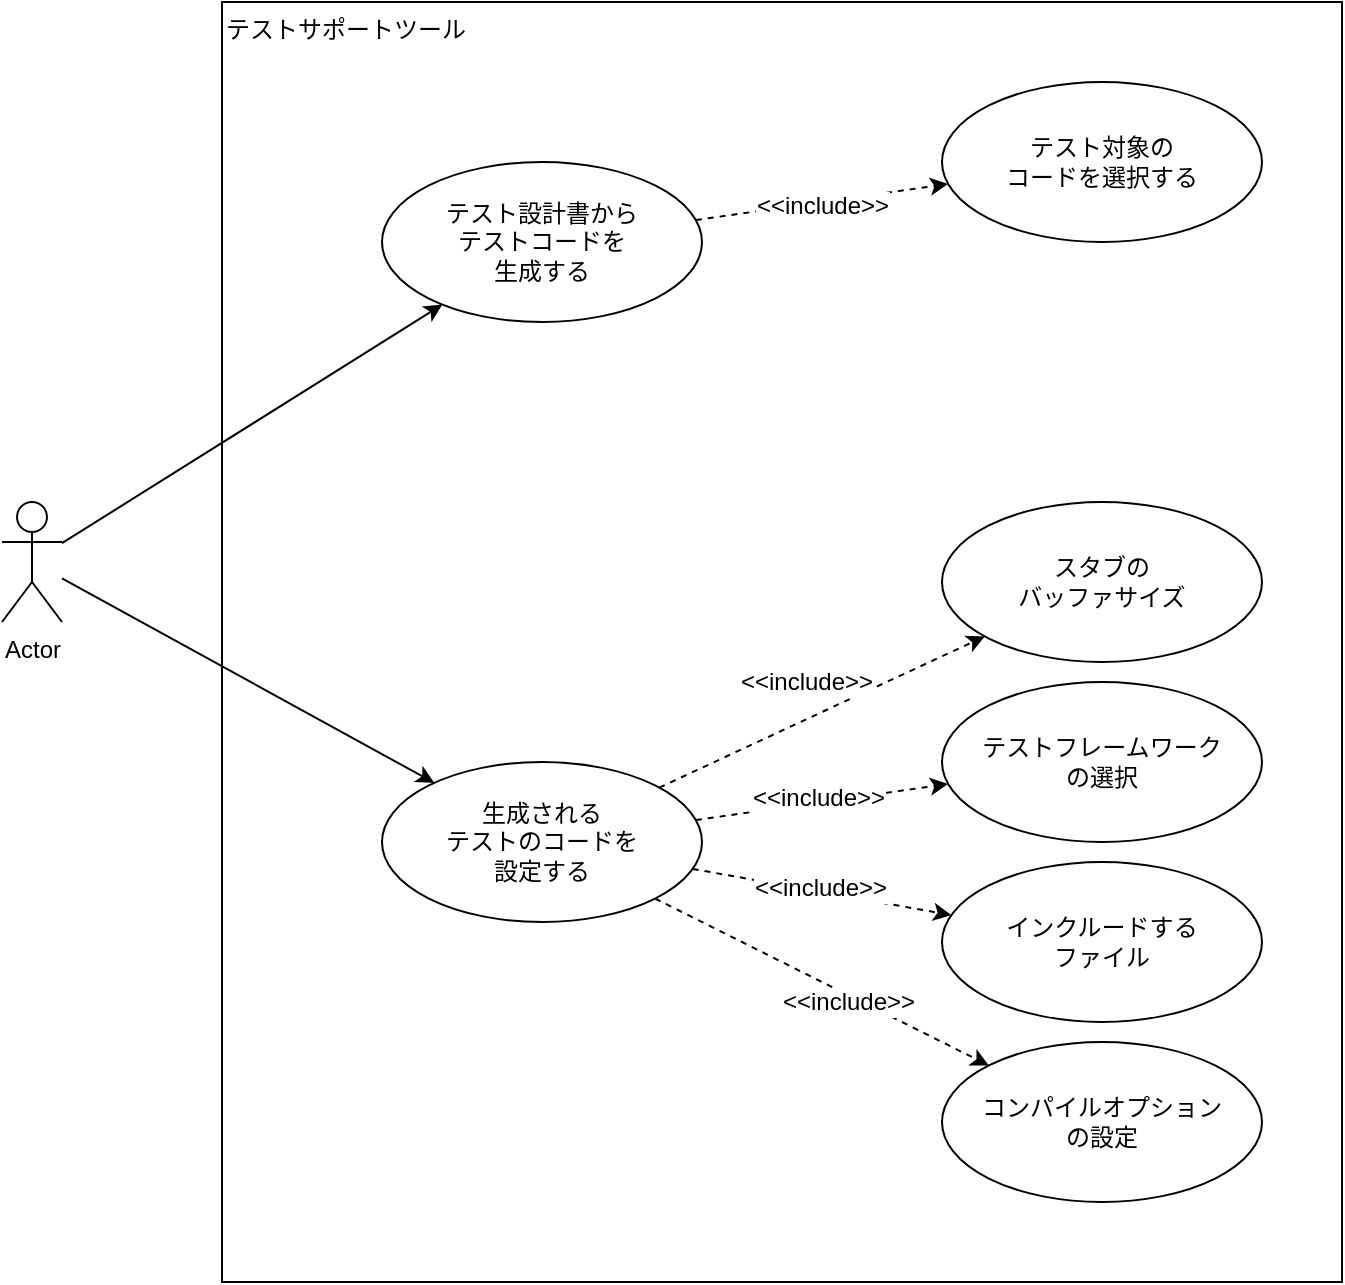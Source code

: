 <mxfile version="12.4.2" type="device" pages="5"><diagram id="DuzojRBSFL17dk2n4d5_" name="use case diagram"><mxGraphModel dx="1086" dy="846" grid="1" gridSize="10" guides="1" tooltips="1" connect="1" arrows="1" fold="1" page="1" pageScale="1" pageWidth="827" pageHeight="1169" math="0" shadow="0"><root><mxCell id="0"/><mxCell id="1" parent="0"/><mxCell id="RiGFQoNsD6-QNsFFNRuu-6" value="テストサポートツール" style="html=1;align=left;verticalAlign=top;" parent="1" vertex="1"><mxGeometry x="240" y="120" width="560" height="640" as="geometry"/></mxCell><mxCell id="RiGFQoNsD6-QNsFFNRuu-11" style="rounded=0;orthogonalLoop=1;jettySize=auto;html=1;" parent="1" source="RiGFQoNsD6-QNsFFNRuu-4" target="RiGFQoNsD6-QNsFFNRuu-7" edge="1"><mxGeometry relative="1" as="geometry"/></mxCell><mxCell id="RiGFQoNsD6-QNsFFNRuu-12" style="edgeStyle=none;rounded=0;orthogonalLoop=1;jettySize=auto;html=1;" parent="1" source="RiGFQoNsD6-QNsFFNRuu-4" target="RiGFQoNsD6-QNsFFNRuu-8" edge="1"><mxGeometry relative="1" as="geometry"/></mxCell><mxCell id="RiGFQoNsD6-QNsFFNRuu-4" value="Actor" style="shape=umlActor;verticalLabelPosition=bottom;labelBackgroundColor=#ffffff;verticalAlign=top;html=1;" parent="1" vertex="1"><mxGeometry x="130" y="370" width="30" height="60" as="geometry"/></mxCell><mxCell id="RiGFQoNsD6-QNsFFNRuu-7" value="テスト設計書から&lt;br&gt;テストコードを&lt;br&gt;生成する" style="ellipse;whiteSpace=wrap;html=1;" parent="1" vertex="1"><mxGeometry x="320" y="200" width="160" height="80" as="geometry"/></mxCell><mxCell id="RiGFQoNsD6-QNsFFNRuu-8" value="生成される&lt;br&gt;テストのコードを&lt;br&gt;設定する" style="ellipse;whiteSpace=wrap;html=1;" parent="1" vertex="1"><mxGeometry x="320" y="500" width="160" height="80" as="geometry"/></mxCell><mxCell id="RiGFQoNsD6-QNsFFNRuu-20" style="edgeStyle=none;rounded=0;orthogonalLoop=1;jettySize=auto;html=1;dashed=1;" parent="1" source="RiGFQoNsD6-QNsFFNRuu-8" target="RiGFQoNsD6-QNsFFNRuu-9" edge="1"><mxGeometry relative="1" as="geometry"/></mxCell><mxCell id="RiGFQoNsD6-QNsFFNRuu-21" value="&amp;lt;&amp;lt;include&amp;gt;&amp;gt;" style="text;html=1;align=center;verticalAlign=middle;resizable=0;points=[];;labelBackgroundColor=#ffffff;" parent="RiGFQoNsD6-QNsFFNRuu-20" vertex="1" connectable="0"><mxGeometry x="-0.093" y="2" relative="1" as="geometry"><mxPoint y="-16.97" as="offset"/></mxGeometry></mxCell><mxCell id="RiGFQoNsD6-QNsFFNRuu-9" value="スタブの&lt;br&gt;バッファサイズ" style="ellipse;whiteSpace=wrap;html=1;" parent="1" vertex="1"><mxGeometry x="600" y="370" width="160" height="80" as="geometry"/></mxCell><mxCell id="RiGFQoNsD6-QNsFFNRuu-22" style="edgeStyle=none;rounded=0;orthogonalLoop=1;jettySize=auto;html=1;dashed=1;" parent="1" source="RiGFQoNsD6-QNsFFNRuu-8" target="RiGFQoNsD6-QNsFFNRuu-13" edge="1"><mxGeometry relative="1" as="geometry"/></mxCell><mxCell id="RiGFQoNsD6-QNsFFNRuu-23" value="&amp;lt;&amp;lt;include&amp;gt;&amp;gt;" style="text;html=1;align=center;verticalAlign=middle;resizable=0;points=[];;labelBackgroundColor=#ffffff;" parent="RiGFQoNsD6-QNsFFNRuu-22" vertex="1" connectable="0"><mxGeometry x="0.368" y="5" relative="1" as="geometry"><mxPoint x="-24.45" y="6.27" as="offset"/></mxGeometry></mxCell><mxCell id="RiGFQoNsD6-QNsFFNRuu-13" value="テストフレームワーク&lt;br&gt;の選択" style="ellipse;whiteSpace=wrap;html=1;" parent="1" vertex="1"><mxGeometry x="600" y="460" width="160" height="80" as="geometry"/></mxCell><mxCell id="RiGFQoNsD6-QNsFFNRuu-24" style="edgeStyle=none;rounded=0;orthogonalLoop=1;jettySize=auto;html=1;dashed=1;" parent="1" source="RiGFQoNsD6-QNsFFNRuu-8" target="RiGFQoNsD6-QNsFFNRuu-14" edge="1"><mxGeometry relative="1" as="geometry"/></mxCell><mxCell id="RiGFQoNsD6-QNsFFNRuu-25" value="&amp;lt;&amp;lt;include&amp;gt;&amp;gt;" style="text;html=1;align=center;verticalAlign=middle;resizable=0;points=[];;labelBackgroundColor=#ffffff;" parent="RiGFQoNsD6-QNsFFNRuu-24" vertex="1" connectable="0"><mxGeometry x="-0.311" y="-1" relative="1" as="geometry"><mxPoint x="18.95" as="offset"/></mxGeometry></mxCell><mxCell id="RiGFQoNsD6-QNsFFNRuu-14" value="インクルードする&lt;br&gt;ファイル" style="ellipse;whiteSpace=wrap;html=1;" parent="1" vertex="1"><mxGeometry x="600" y="550" width="160" height="80" as="geometry"/></mxCell><mxCell id="RiGFQoNsD6-QNsFFNRuu-26" style="edgeStyle=none;rounded=0;orthogonalLoop=1;jettySize=auto;html=1;dashed=1;" parent="1" source="RiGFQoNsD6-QNsFFNRuu-8" target="RiGFQoNsD6-QNsFFNRuu-15" edge="1"><mxGeometry relative="1" as="geometry"/></mxCell><mxCell id="RiGFQoNsD6-QNsFFNRuu-27" value="&amp;lt;&amp;lt;include&amp;gt;&amp;gt;" style="text;html=1;align=center;verticalAlign=middle;resizable=0;points=[];;labelBackgroundColor=#ffffff;" parent="RiGFQoNsD6-QNsFFNRuu-26" vertex="1" connectable="0"><mxGeometry x="0.426" y="3" relative="1" as="geometry"><mxPoint x="-23.89" y="-5.07" as="offset"/></mxGeometry></mxCell><mxCell id="RiGFQoNsD6-QNsFFNRuu-15" value="コンパイルオプション&lt;br&gt;の設定" style="ellipse;whiteSpace=wrap;html=1;" parent="1" vertex="1"><mxGeometry x="600" y="640" width="160" height="80" as="geometry"/></mxCell><mxCell id="oxuiX-9BhggPjLrnERAE-2" style="rounded=0;orthogonalLoop=1;jettySize=auto;html=1;dashed=1;" parent="1" source="RiGFQoNsD6-QNsFFNRuu-7" target="oxuiX-9BhggPjLrnERAE-1" edge="1"><mxGeometry relative="1" as="geometry"/></mxCell><mxCell id="oxuiX-9BhggPjLrnERAE-3" value="&amp;lt;&amp;lt;include&amp;gt;&amp;gt;" style="text;html=1;align=center;verticalAlign=middle;resizable=0;points=[];;labelBackgroundColor=#ffffff;" parent="oxuiX-9BhggPjLrnERAE-2" vertex="1" connectable="0"><mxGeometry x="-0.3" y="1" relative="1" as="geometry"><mxPoint x="18.67" as="offset"/></mxGeometry></mxCell><mxCell id="oxuiX-9BhggPjLrnERAE-1" value="テスト対象の&lt;br&gt;コードを選択する" style="ellipse;whiteSpace=wrap;html=1;" parent="1" vertex="1"><mxGeometry x="600" y="160" width="160" height="80" as="geometry"/></mxCell></root></mxGraphModel></diagram><diagram id="aAcxY891YL0pD5tuYf8G" name="Robustness"><mxGraphModel dx="1422" dy="862" grid="1" gridSize="10" guides="1" tooltips="1" connect="1" arrows="1" fold="1" page="1" pageScale="1" pageWidth="827" pageHeight="1169" math="0" shadow="0"><root><mxCell id="oj2rveWy2fUB18ha31-S-0"/><mxCell id="oj2rveWy2fUB18ha31-S-1" parent="oj2rveWy2fUB18ha31-S-0"/><mxCell id="NyDXWPLxRFhHV4xqqKNL-6" style="edgeStyle=none;rounded=0;orthogonalLoop=1;jettySize=auto;html=1;" parent="oj2rveWy2fUB18ha31-S-1" source="NyDXWPLxRFhHV4xqqKNL-0" target="NyDXWPLxRFhHV4xqqKNL-1" edge="1"><mxGeometry relative="1" as="geometry"/></mxCell><mxCell id="NyDXWPLxRFhHV4xqqKNL-9" style="edgeStyle=none;rounded=0;orthogonalLoop=1;jettySize=auto;html=1;" parent="oj2rveWy2fUB18ha31-S-1" source="NyDXWPLxRFhHV4xqqKNL-0" target="NyDXWPLxRFhHV4xqqKNL-8" edge="1"><mxGeometry relative="1" as="geometry"/></mxCell><mxCell id="NyDXWPLxRFhHV4xqqKNL-0" value="Actor" style="shape=umlActor;verticalLabelPosition=bottom;labelBackgroundColor=#ffffff;verticalAlign=top;html=1;" parent="oj2rveWy2fUB18ha31-S-1" vertex="1"><mxGeometry x="80" y="560" width="30" height="60" as="geometry"/></mxCell><mxCell id="NyDXWPLxRFhHV4xqqKNL-4" style="edgeStyle=none;rounded=0;orthogonalLoop=1;jettySize=auto;html=1;" parent="oj2rveWy2fUB18ha31-S-1" source="NyDXWPLxRFhHV4xqqKNL-1" target="NyDXWPLxRFhHV4xqqKNL-2" edge="1"><mxGeometry relative="1" as="geometry"/></mxCell><mxCell id="NyDXWPLxRFhHV4xqqKNL-1" value="テスト設計書&lt;br&gt;パス入力欄" style="shape=umlBoundary;whiteSpace=wrap;html=1;" parent="oj2rveWy2fUB18ha31-S-1" vertex="1"><mxGeometry x="280" y="360" width="100" height="80" as="geometry"/></mxCell><mxCell id="NyDXWPLxRFhHV4xqqKNL-5" style="edgeStyle=none;rounded=0;orthogonalLoop=1;jettySize=auto;html=1;" parent="oj2rveWy2fUB18ha31-S-1" source="NyDXWPLxRFhHV4xqqKNL-2" target="NyDXWPLxRFhHV4xqqKNL-3" edge="1"><mxGeometry relative="1" as="geometry"/></mxCell><mxCell id="NyDXWPLxRFhHV4xqqKNL-2" value="テスト設計書&lt;br&gt;パス保持" style="ellipse;shape=umlControl;whiteSpace=wrap;html=1;" parent="oj2rveWy2fUB18ha31-S-1" vertex="1"><mxGeometry x="480" y="320" width="70" height="80" as="geometry"/></mxCell><mxCell id="NyDXWPLxRFhHV4xqqKNL-12" style="edgeStyle=none;rounded=0;orthogonalLoop=1;jettySize=auto;html=1;" parent="oj2rveWy2fUB18ha31-S-1" source="NyDXWPLxRFhHV4xqqKNL-3" target="NyDXWPLxRFhHV4xqqKNL-10" edge="1"><mxGeometry relative="1" as="geometry"/></mxCell><mxCell id="NyDXWPLxRFhHV4xqqKNL-3" value="テスト設計書&lt;br&gt;パス" style="ellipse;shape=umlEntity;whiteSpace=wrap;html=1;" parent="oj2rveWy2fUB18ha31-S-1" vertex="1"><mxGeometry x="640" y="400" width="80" height="80" as="geometry"/></mxCell><mxCell id="NyDXWPLxRFhHV4xqqKNL-11" style="edgeStyle=none;rounded=0;orthogonalLoop=1;jettySize=auto;html=1;" parent="oj2rveWy2fUB18ha31-S-1" source="NyDXWPLxRFhHV4xqqKNL-8" target="NyDXWPLxRFhHV4xqqKNL-10" edge="1"><mxGeometry relative="1" as="geometry"/></mxCell><mxCell id="NyDXWPLxRFhHV4xqqKNL-8" value="コード生成を&lt;br&gt;実行する" style="shape=umlBoundary;whiteSpace=wrap;html=1;" parent="oj2rveWy2fUB18ha31-S-1" vertex="1"><mxGeometry x="280" y="520" width="100" height="80" as="geometry"/></mxCell><mxCell id="NyDXWPLxRFhHV4xqqKNL-14" style="edgeStyle=none;rounded=0;orthogonalLoop=1;jettySize=auto;html=1;" parent="oj2rveWy2fUB18ha31-S-1" source="NyDXWPLxRFhHV4xqqKNL-10" target="NyDXWPLxRFhHV4xqqKNL-16" edge="1"><mxGeometry relative="1" as="geometry"/></mxCell><mxCell id="NyDXWPLxRFhHV4xqqKNL-18" style="edgeStyle=none;rounded=0;orthogonalLoop=1;jettySize=auto;html=1;" parent="oj2rveWy2fUB18ha31-S-1" source="NyDXWPLxRFhHV4xqqKNL-10" target="NyDXWPLxRFhHV4xqqKNL-17" edge="1"><mxGeometry relative="1" as="geometry"/></mxCell><mxCell id="NyDXWPLxRFhHV4xqqKNL-10" value="テスト設計書を&lt;br&gt;開く" style="ellipse;shape=umlControl;whiteSpace=wrap;html=1;" parent="oj2rveWy2fUB18ha31-S-1" vertex="1"><mxGeometry x="480" y="520" width="70" height="80" as="geometry"/></mxCell><mxCell id="NyDXWPLxRFhHV4xqqKNL-13" value="テスト対象&lt;br&gt;関数&lt;br&gt;情報" style="ellipse;shape=umlEntity;whiteSpace=wrap;html=1;" parent="oj2rveWy2fUB18ha31-S-1" vertex="1"><mxGeometry x="680" y="680" width="80" height="80" as="geometry"/></mxCell><mxCell id="NyDXWPLxRFhHV4xqqKNL-15" value="テストケース&lt;br&gt;情報" style="ellipse;shape=umlEntity;whiteSpace=wrap;html=1;" parent="oj2rveWy2fUB18ha31-S-1" vertex="1"><mxGeometry x="680" y="840" width="80" height="80" as="geometry"/></mxCell><mxCell id="NyDXWPLxRFhHV4xqqKNL-16" value="テスト設計書&lt;br&gt;データ" style="ellipse;shape=umlEntity;whiteSpace=wrap;html=1;" parent="oj2rveWy2fUB18ha31-S-1" vertex="1"><mxGeometry x="680" y="520" width="80" height="80" as="geometry"/></mxCell><mxCell id="NyDXWPLxRFhHV4xqqKNL-19" style="edgeStyle=none;rounded=0;orthogonalLoop=1;jettySize=auto;html=1;" parent="oj2rveWy2fUB18ha31-S-1" source="NyDXWPLxRFhHV4xqqKNL-17" target="NyDXWPLxRFhHV4xqqKNL-13" edge="1"><mxGeometry relative="1" as="geometry"/></mxCell><mxCell id="NyDXWPLxRFhHV4xqqKNL-21" style="edgeStyle=none;rounded=0;orthogonalLoop=1;jettySize=auto;html=1;" parent="oj2rveWy2fUB18ha31-S-1" source="NyDXWPLxRFhHV4xqqKNL-17" target="NyDXWPLxRFhHV4xqqKNL-20" edge="1"><mxGeometry relative="1" as="geometry"/></mxCell><mxCell id="NyDXWPLxRFhHV4xqqKNL-17" value="テスト対象&lt;br&gt;関数情報を取得する" style="ellipse;shape=umlControl;whiteSpace=wrap;html=1;" parent="oj2rveWy2fUB18ha31-S-1" vertex="1"><mxGeometry x="480" y="680" width="70" height="80" as="geometry"/></mxCell><mxCell id="NyDXWPLxRFhHV4xqqKNL-22" style="edgeStyle=none;rounded=0;orthogonalLoop=1;jettySize=auto;html=1;" parent="oj2rveWy2fUB18ha31-S-1" source="NyDXWPLxRFhHV4xqqKNL-20" target="NyDXWPLxRFhHV4xqqKNL-15" edge="1"><mxGeometry relative="1" as="geometry"/></mxCell><mxCell id="NyDXWPLxRFhHV4xqqKNL-24" style="edgeStyle=none;rounded=0;orthogonalLoop=1;jettySize=auto;html=1;" parent="oj2rveWy2fUB18ha31-S-1" source="NyDXWPLxRFhHV4xqqKNL-20" target="NyDXWPLxRFhHV4xqqKNL-23" edge="1"><mxGeometry relative="1" as="geometry"/></mxCell><mxCell id="NyDXWPLxRFhHV4xqqKNL-20" value="テストケースを取得する" style="ellipse;shape=umlControl;whiteSpace=wrap;html=1;" parent="oj2rveWy2fUB18ha31-S-1" vertex="1"><mxGeometry x="480" y="840" width="70" height="80" as="geometry"/></mxCell><mxCell id="NyDXWPLxRFhHV4xqqKNL-25" style="edgeStyle=none;rounded=0;orthogonalLoop=1;jettySize=auto;html=1;" parent="oj2rveWy2fUB18ha31-S-1" source="NyDXWPLxRFhHV4xqqKNL-23" target="NyDXWPLxRFhHV4xqqKNL-0" edge="1"><mxGeometry relative="1" as="geometry"/></mxCell><mxCell id="NyDXWPLxRFhHV4xqqKNL-23" value="完了通知&lt;br&gt;画面" style="shape=umlBoundary;whiteSpace=wrap;html=1;" parent="oj2rveWy2fUB18ha31-S-1" vertex="1"><mxGeometry x="280" y="840" width="100" height="80" as="geometry"/></mxCell></root></mxGraphModel></diagram><diagram id="O8EZhCivRBrMyKCmj9H5" name="class"><mxGraphModel dx="1086" dy="846" grid="1" gridSize="10" guides="0" tooltips="1" connect="1" arrows="1" fold="1" page="1" pageScale="1" pageWidth="827" pageHeight="1169" math="0" shadow="0"><root><mxCell id="ZFw_wjyrUVcl1EDf4VcN-0"/><mxCell id="ZFw_wjyrUVcl1EDf4VcN-1" parent="ZFw_wjyrUVcl1EDf4VcN-0"/><mxCell id="ZFw_wjyrUVcl1EDf4VcN-2" value="Parameter" style="swimlane;fontStyle=0;childLayout=stackLayout;horizontal=1;startSize=26;fillColor=none;horizontalStack=0;resizeParent=1;resizeParentMax=0;resizeLast=0;collapsible=1;marginBottom=0;" parent="ZFw_wjyrUVcl1EDf4VcN-1" vertex="1"><mxGeometry x="440.67" y="240" width="280" height="334" as="geometry"/></mxCell><mxCell id="ZFw_wjyrUVcl1EDf4VcN-3" value="+ Name: string" style="text;strokeColor=none;fillColor=none;align=left;verticalAlign=top;spacingLeft=4;spacingRight=4;overflow=hidden;rotatable=0;points=[[0,0.5],[1,0.5]];portConstraint=eastwest;" parent="ZFw_wjyrUVcl1EDf4VcN-2" vertex="1"><mxGeometry y="26" width="280" height="26" as="geometry"/></mxCell><mxCell id="ZFw_wjyrUVcl1EDf4VcN-4" value="+ DataType: string" style="text;strokeColor=none;fillColor=none;align=left;verticalAlign=top;spacingLeft=4;spacingRight=4;overflow=hidden;rotatable=0;points=[[0,0.5],[1,0.5]];portConstraint=eastwest;" parent="ZFw_wjyrUVcl1EDf4VcN-2" vertex="1"><mxGeometry y="52" width="280" height="26" as="geometry"/></mxCell><mxCell id="ZFw_wjyrUVcl1EDf4VcN-5" value="+ ActualDataType: string" style="text;strokeColor=none;fillColor=none;align=left;verticalAlign=top;spacingLeft=4;spacingRight=4;overflow=hidden;rotatable=0;points=[[0,0.5],[1,0.5]];portConstraint=eastwest;" parent="ZFw_wjyrUVcl1EDf4VcN-2" vertex="1"><mxGeometry y="78" width="280" height="26" as="geometry"/></mxCell><mxCell id="ZFw_wjyrUVcl1EDf4VcN-6" value="+ Prefix: string" style="text;strokeColor=none;fillColor=none;align=left;verticalAlign=top;spacingLeft=4;spacingRight=4;overflow=hidden;rotatable=0;points=[[0,0.5],[1,0.5]];portConstraint=eastwest;" parent="ZFw_wjyrUVcl1EDf4VcN-2" vertex="1"><mxGeometry y="104" width="280" height="26" as="geometry"/></mxCell><mxCell id="ZFw_wjyrUVcl1EDf4VcN-7" value="+ Postfix: string" style="text;strokeColor=none;fillColor=none;align=left;verticalAlign=top;spacingLeft=4;spacingRight=4;overflow=hidden;rotatable=0;points=[[0,0.5],[1,0.5]];portConstraint=eastwest;" parent="ZFw_wjyrUVcl1EDf4VcN-2" vertex="1"><mxGeometry y="130" width="280" height="26" as="geometry"/></mxCell><mxCell id="ZFw_wjyrUVcl1EDf4VcN-8" value="+ PointerNum: int" style="text;strokeColor=none;fillColor=none;align=left;verticalAlign=top;spacingLeft=4;spacingRight=4;overflow=hidden;rotatable=0;points=[[0,0.5],[1,0.5]];portConstraint=eastwest;" parent="ZFw_wjyrUVcl1EDf4VcN-2" vertex="1"><mxGeometry y="156" width="280" height="26" as="geometry"/></mxCell><mxCell id="ZFw_wjyrUVcl1EDf4VcN-9" value="+ Mode: AccessMode" style="text;strokeColor=none;fillColor=none;align=left;verticalAlign=top;spacingLeft=4;spacingRight=4;overflow=hidden;rotatable=0;points=[[0,0.5],[1,0.5]];portConstraint=eastwest;" parent="ZFw_wjyrUVcl1EDf4VcN-2" vertex="1"><mxGeometry y="182" width="280" height="26" as="geometry"/></mxCell><mxCell id="ZFw_wjyrUVcl1EDf4VcN-14" value="+ Description: string" style="text;strokeColor=none;fillColor=none;align=left;verticalAlign=top;spacingLeft=4;spacingRight=4;overflow=hidden;rotatable=0;points=[[0,0.5],[1,0.5]];portConstraint=eastwest;" parent="ZFw_wjyrUVcl1EDf4VcN-2" vertex="1"><mxGeometry y="208" width="280" height="26" as="geometry"/></mxCell><mxCell id="ZFw_wjyrUVcl1EDf4VcN-15" value="+ DetailMessage: string" style="text;strokeColor=none;fillColor=none;align=left;verticalAlign=top;spacingLeft=4;spacingRight=4;overflow=hidden;rotatable=0;points=[[0,0.5],[1,0.5]];portConstraint=eastwest;" parent="ZFw_wjyrUVcl1EDf4VcN-2" vertex="1"><mxGeometry y="234" width="280" height="26" as="geometry"/></mxCell><mxCell id="ZFw_wjyrUVcl1EDf4VcN-16" value="+ SubParameteres: IEnumrable&lt;Parameter&gt;" style="text;strokeColor=none;fillColor=none;align=left;verticalAlign=top;spacingLeft=4;spacingRight=4;overflow=hidden;rotatable=0;points=[[0,0.5],[1,0.5]];portConstraint=eastwest;" parent="ZFw_wjyrUVcl1EDf4VcN-2" vertex="1"><mxGeometry y="260" width="280" height="26" as="geometry"/></mxCell><mxCell id="NSnlfg0StwEuojxoFwgf-6" value="" style="line;strokeWidth=1;fillColor=none;align=left;verticalAlign=middle;spacingTop=-1;spacingLeft=3;spacingRight=3;rotatable=0;labelPosition=right;points=[];portConstraint=eastwest;" parent="ZFw_wjyrUVcl1EDf4VcN-2" vertex="1"><mxGeometry y="286" width="280" height="8" as="geometry"/></mxCell><mxCell id="NSnlfg0StwEuojxoFwgf-9" value="+ ToString(): string" style="text;strokeColor=none;fillColor=none;align=left;verticalAlign=top;spacingLeft=4;spacingRight=4;overflow=hidden;rotatable=0;points=[[0,0.5],[1,0.5]];portConstraint=eastwest;" parent="ZFw_wjyrUVcl1EDf4VcN-2" vertex="1"><mxGeometry y="294" width="280" height="26" as="geometry"/></mxCell><mxCell id="NSnlfg0StwEuojxoFwgf-8" value="" style="text;strokeColor=none;fillColor=none;align=left;verticalAlign=middle;spacingTop=-1;spacingLeft=4;spacingRight=4;rotatable=0;labelPosition=right;points=[];portConstraint=eastwest;" parent="ZFw_wjyrUVcl1EDf4VcN-2" vertex="1"><mxGeometry y="320" width="280" height="14" as="geometry"/></mxCell><mxCell id="ZFw_wjyrUVcl1EDf4VcN-12" value="enum&lt;br&gt;in/out/both" style="text;html=1;align=center;verticalAlign=middle;resizable=0;points=[];;autosize=1;" parent="ZFw_wjyrUVcl1EDf4VcN-1" vertex="1"><mxGeometry x="760.67" y="420" width="70" height="30" as="geometry"/></mxCell><mxCell id="ZFw_wjyrUVcl1EDf4VcN-13" style="edgeStyle=orthogonalEdgeStyle;rounded=0;orthogonalLoop=1;jettySize=auto;html=1;" parent="ZFw_wjyrUVcl1EDf4VcN-1" source="ZFw_wjyrUVcl1EDf4VcN-12" target="ZFw_wjyrUVcl1EDf4VcN-9" edge="1"><mxGeometry relative="1" as="geometry"><mxPoint x="900.67" y="370" as="targetPoint"/></mxGeometry></mxCell><mxCell id="ZFw_wjyrUVcl1EDf4VcN-17" style="edgeStyle=orthogonalEdgeStyle;rounded=0;orthogonalLoop=1;jettySize=auto;html=1;endArrow=none;endFill=0;startArrow=diamondThin;startFill=0;startSize=16;" parent="ZFw_wjyrUVcl1EDf4VcN-1" source="ZFw_wjyrUVcl1EDf4VcN-2" target="ZFw_wjyrUVcl1EDf4VcN-2" edge="1"><mxGeometry relative="1" as="geometry"><Array as="points"><mxPoint x="760.67" y="383"/><mxPoint x="760.67" y="200"/><mxPoint x="670.67" y="200"/></Array></mxGeometry></mxCell><mxCell id="ZFw_wjyrUVcl1EDf4VcN-18" value="1" style="text;html=1;align=center;verticalAlign=middle;resizable=0;points=[];;labelBackgroundColor=#ffffff;" parent="ZFw_wjyrUVcl1EDf4VcN-17" vertex="1" connectable="0"><mxGeometry x="-0.752" y="3" relative="1" as="geometry"><mxPoint x="-61" y="-10" as="offset"/></mxGeometry></mxCell><mxCell id="ZFw_wjyrUVcl1EDf4VcN-19" value="0 ... *" style="text;html=1;align=center;verticalAlign=middle;resizable=0;points=[];;labelBackgroundColor=#ffffff;" parent="ZFw_wjyrUVcl1EDf4VcN-17" vertex="1" connectable="0"><mxGeometry x="0.914" y="3" relative="1" as="geometry"><mxPoint x="17" y="-5" as="offset"/></mxGeometry></mxCell><mxCell id="ZFw_wjyrUVcl1EDf4VcN-20" value="TestCase" style="swimlane;fontStyle=0;childLayout=stackLayout;horizontal=1;startSize=26;fillColor=none;horizontalStack=0;resizeParent=1;resizeParentMax=0;resizeLast=0;collapsible=1;marginBottom=0;align=center;" parent="ZFw_wjyrUVcl1EDf4VcN-1" vertex="1"><mxGeometry x="80.67" y="240" width="240" height="78" as="geometry"><mxRectangle x="-400" y="120" width="80" height="26" as="alternateBounds"/></mxGeometry></mxCell><mxCell id="ZFw_wjyrUVcl1EDf4VcN-21" value="+ Inputs: IEnumrable&lt;TestData&gt;" style="text;strokeColor=none;fillColor=none;align=left;verticalAlign=top;spacingLeft=4;spacingRight=4;overflow=hidden;rotatable=0;points=[[0,0.5],[1,0.5]];portConstraint=eastwest;" parent="ZFw_wjyrUVcl1EDf4VcN-20" vertex="1"><mxGeometry y="26" width="240" height="26" as="geometry"/></mxCell><mxCell id="ZFw_wjyrUVcl1EDf4VcN-22" value="+ Expects: IEnumrable&lt;TestData&gt;" style="text;strokeColor=none;fillColor=none;align=left;verticalAlign=top;spacingLeft=4;spacingRight=4;overflow=hidden;rotatable=0;points=[[0,0.5],[1,0.5]];portConstraint=eastwest;" parent="ZFw_wjyrUVcl1EDf4VcN-20" vertex="1"><mxGeometry y="52" width="240" height="26" as="geometry"/></mxCell><mxCell id="AViqxvyektv5-Iqm1RNT-0" value="TestData" style="swimlane;fontStyle=0;childLayout=stackLayout;horizontal=1;startSize=26;fillColor=none;horizontalStack=0;resizeParent=1;resizeParentMax=0;resizeLast=0;collapsible=1;marginBottom=0;" parent="ZFw_wjyrUVcl1EDf4VcN-1" vertex="1"><mxGeometry x="130.67" y="410" width="140" height="130" as="geometry"><mxRectangle x="-120" y="240" width="80" height="26" as="alternateBounds"/></mxGeometry></mxCell><mxCell id="AViqxvyektv5-Iqm1RNT-3" value="+ Condition: string" style="text;strokeColor=none;fillColor=none;align=left;verticalAlign=top;spacingLeft=4;spacingRight=4;overflow=hidden;rotatable=0;points=[[0,0.5],[1,0.5]];portConstraint=eastwest;" parent="AViqxvyektv5-Iqm1RNT-0" vertex="1"><mxGeometry y="26" width="140" height="26" as="geometry"/></mxCell><mxCell id="NSnlfg0StwEuojxoFwgf-0" value="+ Description: string" style="text;strokeColor=none;fillColor=none;align=left;verticalAlign=top;spacingLeft=4;spacingRight=4;overflow=hidden;rotatable=0;points=[[0,0.5],[1,0.5]];portConstraint=eastwest;" parent="AViqxvyektv5-Iqm1RNT-0" vertex="1"><mxGeometry y="52" width="140" height="26" as="geometry"/></mxCell><mxCell id="AViqxvyektv5-Iqm1RNT-2" value="+ Name: string" style="text;strokeColor=none;fillColor=none;align=left;verticalAlign=top;spacingLeft=4;spacingRight=4;overflow=hidden;rotatable=0;points=[[0,0.5],[1,0.5]];portConstraint=eastwest;" parent="AViqxvyektv5-Iqm1RNT-0" vertex="1"><mxGeometry y="78" width="140" height="26" as="geometry"/></mxCell><mxCell id="AViqxvyektv5-Iqm1RNT-1" value="+ Value: string" style="text;strokeColor=none;fillColor=none;align=left;verticalAlign=top;spacingLeft=4;spacingRight=4;overflow=hidden;rotatable=0;points=[[0,0.5],[1,0.5]];portConstraint=eastwest;" parent="AViqxvyektv5-Iqm1RNT-0" vertex="1"><mxGeometry y="104" width="140" height="26" as="geometry"/></mxCell><mxCell id="NSnlfg0StwEuojxoFwgf-1" style="edgeStyle=orthogonalEdgeStyle;rounded=0;orthogonalLoop=1;jettySize=auto;html=1;startArrow=diamondThin;startFill=1;targetPerimeterSpacing=0;sourcePerimeterSpacing=0;startSize=16;endArrow=none;endFill=0;" parent="ZFw_wjyrUVcl1EDf4VcN-1" source="ZFw_wjyrUVcl1EDf4VcN-20" target="AViqxvyektv5-Iqm1RNT-0" edge="1"><mxGeometry relative="1" as="geometry"><mxPoint x="140.67" y="270" as="sourcePoint"/></mxGeometry></mxCell><mxCell id="zslUDsvGjoI7r763A8AU-2" value="1" style="text;html=1;align=center;verticalAlign=middle;resizable=0;points=[];;labelBackgroundColor=#ffffff;" parent="NSnlfg0StwEuojxoFwgf-1" vertex="1" connectable="0"><mxGeometry x="-0.467" y="1" relative="1" as="geometry"><mxPoint x="9" y="-2" as="offset"/></mxGeometry></mxCell><mxCell id="zslUDsvGjoI7r763A8AU-3" value="0 ... *" style="text;html=1;align=center;verticalAlign=middle;resizable=0;points=[];;labelBackgroundColor=#ffffff;" parent="NSnlfg0StwEuojxoFwgf-1" vertex="1" connectable="0"><mxGeometry x="0.83" y="-1" relative="1" as="geometry"><mxPoint x="24" y="-4" as="offset"/></mxGeometry></mxCell><mxCell id="SPTFmTLUypyi79wHMVgN-4" value="&lt;interface&gt;&#10;IParser" style="swimlane;fontStyle=1;align=center;verticalAlign=top;childLayout=stackLayout;horizontal=1;startSize=41;horizontalStack=0;resizeParent=1;resizeParentMax=0;resizeLast=0;collapsible=1;marginBottom=0;" parent="ZFw_wjyrUVcl1EDf4VcN-1" vertex="1"><mxGeometry x="40.67" y="640" width="160" height="75" as="geometry"><mxRectangle x="200" y="640" width="140" height="41" as="alternateBounds"/></mxGeometry></mxCell><mxCell id="SPTFmTLUypyi79wHMVgN-6" value="" style="line;strokeWidth=1;fillColor=none;align=left;verticalAlign=middle;spacingTop=-1;spacingLeft=3;spacingRight=3;rotatable=0;labelPosition=right;points=[];portConstraint=eastwest;" parent="SPTFmTLUypyi79wHMVgN-4" vertex="1"><mxGeometry y="41" width="160" height="8" as="geometry"/></mxCell><mxCell id="SPTFmTLUypyi79wHMVgN-7" value="+ Parse(path): object" style="text;strokeColor=none;fillColor=none;align=left;verticalAlign=top;spacingLeft=4;spacingRight=4;overflow=hidden;rotatable=0;points=[[0,0.5],[1,0.5]];portConstraint=eastwest;fontStyle=2" parent="SPTFmTLUypyi79wHMVgN-4" vertex="1"><mxGeometry y="49" width="160" height="26" as="geometry"/></mxCell><mxCell id="aMrPGv6Dxpo0z0O-ZFGS-2" style="edgeStyle=orthogonalEdgeStyle;rounded=0;orthogonalLoop=1;jettySize=auto;html=1;endArrow=block;endFill=0;startSize=6;endSize=9;" parent="ZFw_wjyrUVcl1EDf4VcN-1" source="chqKdPlQKR5Xlz2LtFwK-0" target="SPTFmTLUypyi79wHMVgN-4" edge="1"><mxGeometry relative="1" as="geometry"/></mxCell><mxCell id="MH1BErfjEshhxCP5ut2k-1" style="edgeStyle=orthogonalEdgeStyle;rounded=0;orthogonalLoop=1;jettySize=auto;html=1;" edge="1" parent="ZFw_wjyrUVcl1EDf4VcN-1" source="chqKdPlQKR5Xlz2LtFwK-0" target="EyFdF9ZpNLjKb_yg-fGi-0"><mxGeometry relative="1" as="geometry"><Array as="points"><mxPoint x="690" y="850"/><mxPoint x="690" y="850"/></Array></mxGeometry></mxCell><mxCell id="chqKdPlQKR5Xlz2LtFwK-0" value="TestDataParser" style="swimlane;fontStyle=1;align=center;verticalAlign=top;childLayout=stackLayout;horizontal=1;startSize=26;horizontalStack=0;resizeParent=1;resizeParentMax=0;resizeLast=0;collapsible=1;marginBottom=0;" parent="ZFw_wjyrUVcl1EDf4VcN-1" vertex="1"><mxGeometry x="280.67" y="840" width="160" height="60" as="geometry"/></mxCell><mxCell id="chqKdPlQKR5Xlz2LtFwK-2" value="" style="line;strokeWidth=1;fillColor=none;align=left;verticalAlign=middle;spacingTop=-1;spacingLeft=3;spacingRight=3;rotatable=0;labelPosition=right;points=[];portConstraint=eastwest;" parent="chqKdPlQKR5Xlz2LtFwK-0" vertex="1"><mxGeometry y="26" width="160" height="8" as="geometry"/></mxCell><mxCell id="chqKdPlQKR5Xlz2LtFwK-3" value="+ Parse(path): object" style="text;strokeColor=none;fillColor=none;align=left;verticalAlign=top;spacingLeft=4;spacingRight=4;overflow=hidden;rotatable=0;points=[[0,0.5],[1,0.5]];portConstraint=eastwest;" parent="chqKdPlQKR5Xlz2LtFwK-0" vertex="1"><mxGeometry y="34" width="160" height="26" as="geometry"/></mxCell><mxCell id="aMrPGv6Dxpo0z0O-ZFGS-1" style="edgeStyle=orthogonalEdgeStyle;rounded=0;orthogonalLoop=1;jettySize=auto;html=1;dashed=1;endArrow=none;endFill=0;" parent="ZFw_wjyrUVcl1EDf4VcN-1" source="aMrPGv6Dxpo0z0O-ZFGS-0" target="chqKdPlQKR5Xlz2LtFwK-3" edge="1"><mxGeometry relative="1" as="geometry"/></mxCell><mxCell id="aMrPGv6Dxpo0z0O-ZFGS-0" value="object is&amp;nbsp; array of TestCase" style="text;html=1;resizable=0;autosize=1;align=center;verticalAlign=middle;points=[];fillColor=none;strokeColor=none;rounded=0;" parent="ZFw_wjyrUVcl1EDf4VcN-1" vertex="1"><mxGeometry x="520.67" y="877" width="160" height="20" as="geometry"/></mxCell><mxCell id="aMrPGv6Dxpo0z0O-ZFGS-7" style="edgeStyle=orthogonalEdgeStyle;rounded=0;orthogonalLoop=1;jettySize=auto;html=1;startSize=6;endArrow=block;endFill=0;endSize=9;" parent="ZFw_wjyrUVcl1EDf4VcN-1" source="aMrPGv6Dxpo0z0O-ZFGS-3" target="SPTFmTLUypyi79wHMVgN-4" edge="1"><mxGeometry relative="1" as="geometry"><Array as="points"><mxPoint x="120.67" y="790"/></Array></mxGeometry></mxCell><mxCell id="MH1BErfjEshhxCP5ut2k-0" style="edgeStyle=orthogonalEdgeStyle;rounded=0;orthogonalLoop=1;jettySize=auto;html=1;" edge="1" parent="ZFw_wjyrUVcl1EDf4VcN-1" source="aMrPGv6Dxpo0z0O-ZFGS-3" target="EyFdF9ZpNLjKb_yg-fGi-0"><mxGeometry relative="1" as="geometry"><Array as="points"><mxPoint x="730" y="770"/><mxPoint x="730" y="770"/></Array></mxGeometry></mxCell><mxCell id="aMrPGv6Dxpo0z0O-ZFGS-3" value="FunctionParser" style="swimlane;fontStyle=1;align=center;verticalAlign=top;childLayout=stackLayout;horizontal=1;startSize=26;horizontalStack=0;resizeParent=1;resizeParentMax=0;resizeLast=0;collapsible=1;marginBottom=0;" parent="ZFw_wjyrUVcl1EDf4VcN-1" vertex="1"><mxGeometry x="280.67" y="760" width="160" height="60" as="geometry"/></mxCell><mxCell id="aMrPGv6Dxpo0z0O-ZFGS-5" value="" style="line;strokeWidth=1;fillColor=none;align=left;verticalAlign=middle;spacingTop=-1;spacingLeft=3;spacingRight=3;rotatable=0;labelPosition=right;points=[];portConstraint=eastwest;" parent="aMrPGv6Dxpo0z0O-ZFGS-3" vertex="1"><mxGeometry y="26" width="160" height="8" as="geometry"/></mxCell><mxCell id="aMrPGv6Dxpo0z0O-ZFGS-6" value="+ Parse(path): object" style="text;strokeColor=none;fillColor=none;align=left;verticalAlign=top;spacingLeft=4;spacingRight=4;overflow=hidden;rotatable=0;points=[[0,0.5],[1,0.5]];portConstraint=eastwest;" parent="aMrPGv6Dxpo0z0O-ZFGS-3" vertex="1"><mxGeometry y="34" width="160" height="26" as="geometry"/></mxCell><mxCell id="xmG2q5EMFjIl7LtPk0mf-1" style="edgeStyle=orthogonalEdgeStyle;rounded=0;orthogonalLoop=1;jettySize=auto;html=1;startSize=6;endArrow=none;endFill=0;endSize=9;dashed=1;" parent="ZFw_wjyrUVcl1EDf4VcN-1" source="xmG2q5EMFjIl7LtPk0mf-0" target="aMrPGv6Dxpo0z0O-ZFGS-6" edge="1"><mxGeometry relative="1" as="geometry"/></mxCell><mxCell id="xmG2q5EMFjIl7LtPk0mf-0" value="object is array of parameter, function information." style="text;html=1;align=center;verticalAlign=middle;resizable=0;points=[];;autosize=1;" parent="ZFw_wjyrUVcl1EDf4VcN-1" vertex="1"><mxGeometry x="520.67" y="797" width="280" height="20" as="geometry"/></mxCell><mxCell id="O00E5NO0GTN5J_8hNPSa-4" style="edgeStyle=orthogonalEdgeStyle;rounded=0;orthogonalLoop=1;jettySize=auto;html=1;startSize=6;endArrow=none;endFill=0;endSize=9;" parent="ZFw_wjyrUVcl1EDf4VcN-1" source="O00E5NO0GTN5J_8hNPSa-0" target="SPTFmTLUypyi79wHMVgN-4" edge="1"><mxGeometry relative="1" as="geometry"/></mxCell><mxCell id="MH1BErfjEshhxCP5ut2k-2" style="edgeStyle=orthogonalEdgeStyle;rounded=0;orthogonalLoop=1;jettySize=auto;html=1;" edge="1" parent="ZFw_wjyrUVcl1EDf4VcN-1" source="O00E5NO0GTN5J_8hNPSa-0" target="EyFdF9ZpNLjKb_yg-fGi-0"><mxGeometry relative="1" as="geometry"><Array as="points"><mxPoint x="790" y="930"/><mxPoint x="790" y="930"/></Array></mxGeometry></mxCell><mxCell id="O00E5NO0GTN5J_8hNPSa-0" value="TestCaseParser" style="swimlane;fontStyle=1;align=center;verticalAlign=top;childLayout=stackLayout;horizontal=1;startSize=26;horizontalStack=0;resizeParent=1;resizeParentMax=0;resizeLast=0;collapsible=1;marginBottom=0;" parent="ZFw_wjyrUVcl1EDf4VcN-1" vertex="1"><mxGeometry x="280.67" y="920" width="160" height="60" as="geometry"/></mxCell><mxCell id="O00E5NO0GTN5J_8hNPSa-2" value="" style="line;strokeWidth=1;fillColor=none;align=left;verticalAlign=middle;spacingTop=-1;spacingLeft=3;spacingRight=3;rotatable=0;labelPosition=right;points=[];portConstraint=eastwest;" parent="O00E5NO0GTN5J_8hNPSa-0" vertex="1"><mxGeometry y="26" width="160" height="8" as="geometry"/></mxCell><mxCell id="O00E5NO0GTN5J_8hNPSa-3" value="+ Parse(path): object" style="text;strokeColor=none;fillColor=none;align=left;verticalAlign=top;spacingLeft=4;spacingRight=4;overflow=hidden;rotatable=0;points=[[0,0.5],[1,0.5]];portConstraint=eastwest;" parent="O00E5NO0GTN5J_8hNPSa-0" vertex="1"><mxGeometry y="34" width="160" height="26" as="geometry"/></mxCell><mxCell id="O00E5NO0GTN5J_8hNPSa-5" value="object is array of Testcase" style="text;html=1;align=center;verticalAlign=middle;resizable=0;points=[];;autosize=1;" parent="ZFw_wjyrUVcl1EDf4VcN-1" vertex="1"><mxGeometry x="520.67" y="950" width="150" height="20" as="geometry"/></mxCell><mxCell id="OUpKUGToovLQXk9cEi-B-18" style="edgeStyle=orthogonalEdgeStyle;rounded=0;orthogonalLoop=1;jettySize=auto;html=1;endArrow=none;endFill=0;startArrow=diamondThin;startFill=1;startSize=16;" parent="ZFw_wjyrUVcl1EDf4VcN-1" source="OUpKUGToovLQXk9cEi-B-12" target="ZFw_wjyrUVcl1EDf4VcN-20" edge="1"><mxGeometry relative="1" as="geometry"/></mxCell><mxCell id="OUpKUGToovLQXk9cEi-B-12" value="Test" style="swimlane;fontStyle=0;childLayout=stackLayout;horizontal=1;startSize=26;fillColor=none;horizontalStack=0;resizeParent=1;resizeParentMax=0;resizeLast=0;collapsible=1;marginBottom=0;align=center;" parent="ZFw_wjyrUVcl1EDf4VcN-1" vertex="1"><mxGeometry x="80.67" y="40" width="240" height="92" as="geometry"><mxRectangle x="-400" y="120" width="80" height="26" as="alternateBounds"/></mxGeometry></mxCell><mxCell id="OUpKUGToovLQXk9cEi-B-13" value="+ Target: Parameter" style="text;strokeColor=none;fillColor=none;align=left;verticalAlign=top;spacingLeft=4;spacingRight=4;overflow=hidden;rotatable=0;points=[[0,0.5],[1,0.5]];portConstraint=eastwest;" parent="OUpKUGToovLQXk9cEi-B-12" vertex="1"><mxGeometry y="26" width="240" height="26" as="geometry"/></mxCell><mxCell id="OUpKUGToovLQXk9cEi-B-14" value="+ TestCases: IEnumarable&lt;TestCase&gt;" style="text;strokeColor=none;fillColor=none;align=left;verticalAlign=top;spacingLeft=4;spacingRight=4;overflow=hidden;rotatable=0;points=[[0,0.5],[1,0.5]];portConstraint=eastwest;" parent="OUpKUGToovLQXk9cEi-B-12" vertex="1"><mxGeometry y="52" width="240" height="26" as="geometry"/></mxCell><mxCell id="OUpKUGToovLQXk9cEi-B-17" value="" style="text;strokeColor=none;fillColor=none;align=left;verticalAlign=middle;spacingTop=-1;spacingLeft=4;spacingRight=4;rotatable=0;labelPosition=right;points=[];portConstraint=eastwest;" parent="OUpKUGToovLQXk9cEi-B-12" vertex="1"><mxGeometry y="78" width="240" height="14" as="geometry"/></mxCell><mxCell id="EyFdF9ZpNLjKb_yg-fGi-0" value="ExcelReader" style="swimlane;fontStyle=1;align=center;verticalAlign=top;childLayout=stackLayout;horizontal=1;startSize=26;horizontalStack=0;resizeParent=1;resizeParentMax=0;resizeLast=0;collapsible=1;marginBottom=0;" parent="ZFw_wjyrUVcl1EDf4VcN-1" vertex="1"><mxGeometry x="920" y="760" width="360" height="282" as="geometry"/></mxCell><mxCell id="9PZrrGprjszXbbn_E-7v-17" value="# excelStream: Stream" style="text;strokeColor=none;fillColor=none;align=left;verticalAlign=top;spacingLeft=4;spacingRight=4;overflow=hidden;rotatable=0;points=[[0,0.5],[1,0.5]];portConstraint=eastwest;" parent="EyFdF9ZpNLjKb_yg-fGi-0" vertex="1"><mxGeometry y="26" width="360" height="26" as="geometry"/></mxCell><mxCell id="9PZrrGprjszXbbn_E-7v-16" value="+ SheetName: string" style="text;strokeColor=none;fillColor=none;align=left;verticalAlign=top;spacingLeft=4;spacingRight=4;overflow=hidden;rotatable=0;points=[[0,0.5],[1,0.5]];portConstraint=eastwest;" parent="EyFdF9ZpNLjKb_yg-fGi-0" vertex="1"><mxGeometry y="52" width="360" height="26" as="geometry"/></mxCell><mxCell id="EyFdF9ZpNLjKb_yg-fGi-2" value="" style="line;strokeWidth=1;fillColor=none;align=left;verticalAlign=middle;spacingTop=-1;spacingLeft=3;spacingRight=3;rotatable=0;labelPosition=right;points=[];portConstraint=eastwest;" parent="EyFdF9ZpNLjKb_yg-fGi-0" vertex="1"><mxGeometry y="78" width="360" height="8" as="geometry"/></mxCell><mxCell id="EyFdF9ZpNLjKb_yg-fGi-10" value="+ ExcelReader(Stream excelStream): void" style="text;strokeColor=none;fillColor=none;align=left;verticalAlign=top;spacingLeft=4;spacingRight=4;overflow=hidden;rotatable=0;points=[[0,0.5],[1,0.5]];portConstraint=eastwest;" parent="EyFdF9ZpNLjKb_yg-fGi-0" vertex="1"><mxGeometry y="86" width="360" height="26" as="geometry"/></mxCell><mxCell id="EyFdF9ZpNLjKb_yg-fGi-3" value="+ FindItemInRow(int row, int col, string item): int" style="text;strokeColor=none;fillColor=none;align=left;verticalAlign=top;spacingLeft=4;spacingRight=4;overflow=hidden;rotatable=0;points=[[0,0.5],[1,0.5]];portConstraint=eastwest;" parent="EyFdF9ZpNLjKb_yg-fGi-0" vertex="1"><mxGeometry y="112" width="360" height="26" as="geometry"/></mxCell><mxCell id="EyFdF9ZpNLjKb_yg-fGi-4" value="+ FindItemInCol(int row, int col, string item): int" style="text;strokeColor=none;fillColor=none;align=left;verticalAlign=top;spacingLeft=4;spacingRight=4;overflow=hidden;rotatable=0;points=[[0,0.5],[1,0.5]];portConstraint=eastwest;" parent="EyFdF9ZpNLjKb_yg-fGi-0" vertex="1"><mxGeometry y="138" width="360" height="26" as="geometry"/></mxCell><mxCell id="EyFdF9ZpNLjKb_yg-fGi-6" value="+ ReadCellInRow(int row, int col, int range): IEnumrable&lt;string&gt;" style="text;strokeColor=none;fillColor=none;align=left;verticalAlign=top;spacingLeft=4;spacingRight=4;overflow=hidden;rotatable=0;points=[[0,0.5],[1,0.5]];portConstraint=eastwest;" parent="EyFdF9ZpNLjKb_yg-fGi-0" vertex="1"><mxGeometry y="164" width="360" height="26" as="geometry"/></mxCell><mxCell id="EyFdF9ZpNLjKb_yg-fGi-7" value="+ ReadCellInCol(int row, int col, int range): IEnumrable&lt;string&gt;" style="text;strokeColor=none;fillColor=none;align=left;verticalAlign=top;spacingLeft=4;spacingRight=4;overflow=hidden;rotatable=0;points=[[0,0.5],[1,0.5]];portConstraint=eastwest;" parent="EyFdF9ZpNLjKb_yg-fGi-0" vertex="1"><mxGeometry y="190" width="360" height="26" as="geometry"/></mxCell><mxCell id="ILfcwkFOmjWM4fXLpBYD-1" value="+ GetRowRangeOfTable(ref Range range) : void" style="text;strokeColor=none;fillColor=none;align=left;verticalAlign=top;spacingLeft=4;spacingRight=4;overflow=hidden;rotatable=0;points=[[0,0.5],[1,0.5]];portConstraint=eastwest;" parent="EyFdF9ZpNLjKb_yg-fGi-0" vertex="1"><mxGeometry y="216" width="360" height="26" as="geometry"/></mxCell><mxCell id="ILfcwkFOmjWM4fXLpBYD-2" value="+ FindFirstItem(string item): Range" style="text;strokeColor=none;fillColor=none;align=left;verticalAlign=top;spacingLeft=4;spacingRight=4;overflow=hidden;rotatable=0;points=[[0,0.5],[1,0.5]];portConstraint=eastwest;" parent="EyFdF9ZpNLjKb_yg-fGi-0" vertex="1"><mxGeometry y="242" width="360" height="26" as="geometry"/></mxCell><mxCell id="EyFdF9ZpNLjKb_yg-fGi-5" value="" style="text;strokeColor=none;fillColor=none;align=left;verticalAlign=middle;spacingTop=-1;spacingLeft=4;spacingRight=4;rotatable=0;labelPosition=right;points=[];portConstraint=eastwest;" parent="EyFdF9ZpNLjKb_yg-fGi-0" vertex="1"><mxGeometry y="268" width="360" height="14" as="geometry"/></mxCell></root></mxGraphModel></diagram><diagram id="fSM8xfw2VUL9IR7itaz4" name="sequence"><mxGraphModel dx="1086" dy="846" grid="1" gridSize="10" guides="1" tooltips="1" connect="1" arrows="1" fold="1" page="1" pageScale="1" pageWidth="827" pageHeight="1169" math="0" shadow="0"><root><mxCell id="eOgBTa2FU1Tw9QFOjeuf-0"/><mxCell id="eOgBTa2FU1Tw9QFOjeuf-1" parent="eOgBTa2FU1Tw9QFOjeuf-0"/><mxCell id="yokd0BnBqVlekaJv8JE5-1" value=":TestDataParser" style="shape=umlLifeline;perimeter=lifelinePerimeter;whiteSpace=wrap;html=1;container=1;collapsible=0;recursiveResize=0;outlineConnect=0;" parent="eOgBTa2FU1Tw9QFOjeuf-1" vertex="1"><mxGeometry x="230" y="80" width="100" height="760" as="geometry"/></mxCell><mxCell id="7oC_z41z9jd-LYfQG0A7-2" value="" style="html=1;points=[];perimeter=orthogonalPerimeter;" parent="yokd0BnBqVlekaJv8JE5-1" vertex="1"><mxGeometry x="45" y="100" width="10" height="580" as="geometry"/></mxCell><mxCell id="yokd0BnBqVlekaJv8JE5-2" value="TargetFunction:Parameter" style="html=1;points=[];perimeter=orthogonalPerimeter;shape=umlLifeline;participant=label;fontFamily=Helvetica;fontSize=12;fontColor=#000000;align=center;strokeColor=#000000;fillColor=#ffffff;recursiveResize=0;container=1;collapsible=0;" parent="eOgBTa2FU1Tw9QFOjeuf-1" vertex="1"><mxGeometry x="560" y="320" width="160" height="520" as="geometry"/></mxCell><mxCell id="vuArMTYMD6Kg_LkEnhDc-7" value="" style="html=1;points=[];perimeter=orthogonalPerimeter;" parent="yokd0BnBqVlekaJv8JE5-2" vertex="1"><mxGeometry x="75" y="80" width="10" height="40" as="geometry"/></mxCell><mxCell id="7oC_z41z9jd-LYfQG0A7-0" value=":Object" style="shape=umlLifeline;perimeter=lifelinePerimeter;whiteSpace=wrap;html=1;container=1;collapsible=0;recursiveResize=0;outlineConnect=0;" parent="eOgBTa2FU1Tw9QFOjeuf-1" vertex="1"><mxGeometry x="70" y="80" width="100" height="760" as="geometry"/></mxCell><mxCell id="7oC_z41z9jd-LYfQG0A7-1" value="" style="html=1;points=[];perimeter=orthogonalPerimeter;" parent="7oC_z41z9jd-LYfQG0A7-0" vertex="1"><mxGeometry x="45" y="80" width="10" height="640" as="geometry"/></mxCell><mxCell id="7oC_z41z9jd-LYfQG0A7-3" style="edgeStyle=orthogonalEdgeStyle;rounded=0;orthogonalLoop=1;jettySize=auto;html=1;startArrow=none;startFill=0;startSize=16;sourcePerimeterSpacing=0;targetPerimeterSpacing=0;" parent="eOgBTa2FU1Tw9QFOjeuf-1" source="7oC_z41z9jd-LYfQG0A7-1" target="7oC_z41z9jd-LYfQG0A7-2" edge="1"><mxGeometry relative="1" as="geometry"><Array as="points"><mxPoint x="230" y="180"/><mxPoint x="230" y="180"/></Array></mxGeometry></mxCell><mxCell id="7oC_z41z9jd-LYfQG0A7-4" value="Parse" style="text;html=1;align=center;verticalAlign=middle;resizable=0;points=[];;autosize=1;" parent="eOgBTa2FU1Tw9QFOjeuf-1" vertex="1"><mxGeometry x="160" y="160" width="50" height="20" as="geometry"/></mxCell><mxCell id="vuArMTYMD6Kg_LkEnhDc-5" style="edgeStyle=orthogonalEdgeStyle;rounded=0;orthogonalLoop=1;jettySize=auto;html=1;startArrow=none;startFill=0;startSize=16;sourcePerimeterSpacing=0;endArrow=open;endFill=0;targetPerimeterSpacing=0;entryX=-0.002;entryY=0.039;entryDx=0;entryDy=0;entryPerimeter=0;" parent="eOgBTa2FU1Tw9QFOjeuf-1" source="OXPzpOhPqdgN7bXwuq2e-3" target="yokd0BnBqVlekaJv8JE5-2" edge="1"><mxGeometry relative="1" as="geometry"><Array as="points"><mxPoint x="510" y="340"/><mxPoint x="510" y="340"/></Array><mxPoint x="1150" y="290" as="sourcePoint"/><mxPoint x="540" y="337" as="targetPoint"/></mxGeometry></mxCell><mxCell id="vuArMTYMD6Kg_LkEnhDc-6" value="Create" style="text;html=1;align=center;verticalAlign=middle;resizable=0;points=[];;labelBackgroundColor=#ffffff;" parent="vuArMTYMD6Kg_LkEnhDc-5" vertex="1" connectable="0"><mxGeometry x="-0.081" y="-4" relative="1" as="geometry"><mxPoint x="10" y="-14" as="offset"/></mxGeometry></mxCell><mxCell id="vuArMTYMD6Kg_LkEnhDc-18" value="TestCase :TestCase" style="shape=umlLifeline;perimeter=lifelinePerimeter;whiteSpace=wrap;html=1;container=1;collapsible=0;recursiveResize=0;outlineConnect=0;" parent="eOgBTa2FU1Tw9QFOjeuf-1" vertex="1"><mxGeometry x="1880" y="570" width="120" height="480" as="geometry"/></mxCell><mxCell id="vuArMTYMD6Kg_LkEnhDc-24" value="" style="html=1;points=[];perimeter=orthogonalPerimeter;" parent="vuArMTYMD6Kg_LkEnhDc-18" vertex="1"><mxGeometry x="55" y="80" width="10" height="80" as="geometry"/></mxCell><mxCell id="vq8eDjyFx8b5nWFQ4WrV-6" style="edgeStyle=orthogonalEdgeStyle;rounded=0;orthogonalLoop=1;jettySize=auto;html=1;startArrow=none;startFill=0;startSize=16;sourcePerimeterSpacing=0;endArrow=open;endFill=0;targetPerimeterSpacing=0;" parent="eOgBTa2FU1Tw9QFOjeuf-1" source="OXPzpOhPqdgN7bXwuq2e-3" target="vuArMTYMD6Kg_LkEnhDc-7" edge="1"><mxGeometry relative="1" as="geometry"><Array as="points"><mxPoint x="560" y="400"/><mxPoint x="560" y="400"/></Array><mxPoint x="1190" y="410" as="sourcePoint"/></mxGeometry></mxCell><mxCell id="vq8eDjyFx8b5nWFQ4WrV-7" value="SetDatas" style="text;html=1;align=center;verticalAlign=middle;resizable=0;points=[];;labelBackgroundColor=#ffffff;" parent="vq8eDjyFx8b5nWFQ4WrV-6" vertex="1" connectable="0"><mxGeometry x="-0.327" y="-2" relative="1" as="geometry"><mxPoint x="40" y="-12" as="offset"/></mxGeometry></mxCell><mxCell id="vq8eDjyFx8b5nWFQ4WrV-14" style="edgeStyle=orthogonalEdgeStyle;rounded=0;orthogonalLoop=1;jettySize=auto;html=1;startArrow=none;startFill=0;startSize=16;sourcePerimeterSpacing=0;endArrow=open;endFill=0;targetPerimeterSpacing=0;" parent="eOgBTa2FU1Tw9QFOjeuf-1" edge="1"><mxGeometry relative="1" as="geometry"><Array as="points"><mxPoint x="1770" y="590"/><mxPoint x="1770" y="590"/></Array><mxPoint x="1660" y="590" as="sourcePoint"/><mxPoint x="1880" y="590" as="targetPoint"/></mxGeometry></mxCell><mxCell id="vq8eDjyFx8b5nWFQ4WrV-15" value="Create" style="text;html=1;align=center;verticalAlign=middle;resizable=0;points=[];;labelBackgroundColor=#ffffff;" parent="vq8eDjyFx8b5nWFQ4WrV-14" vertex="1" connectable="0"><mxGeometry x="-0.115" y="-2" relative="1" as="geometry"><mxPoint x="-82" y="-12" as="offset"/></mxGeometry></mxCell><mxCell id="vq8eDjyFx8b5nWFQ4WrV-16" style="edgeStyle=orthogonalEdgeStyle;rounded=0;orthogonalLoop=1;jettySize=auto;html=1;startArrow=none;startFill=0;startSize=16;sourcePerimeterSpacing=0;endArrow=open;endFill=0;targetPerimeterSpacing=0;" parent="eOgBTa2FU1Tw9QFOjeuf-1" target="vuArMTYMD6Kg_LkEnhDc-24" edge="1"><mxGeometry relative="1" as="geometry"><mxPoint x="1860" y="670" as="targetPoint"/><Array as="points"><mxPoint x="1690" y="650"/><mxPoint x="1690" y="650"/></Array><mxPoint x="1690" y="650" as="sourcePoint"/></mxGeometry></mxCell><mxCell id="vq8eDjyFx8b5nWFQ4WrV-17" value="SetDatas" style="text;html=1;align=center;verticalAlign=middle;resizable=0;points=[];;labelBackgroundColor=#ffffff;" parent="vq8eDjyFx8b5nWFQ4WrV-16" vertex="1" connectable="0"><mxGeometry x="0.02" y="-97" relative="1" as="geometry"><mxPoint x="-140" y="-107" as="offset"/></mxGeometry></mxCell><mxCell id="OXPzpOhPqdgN7bXwuq2e-0" value=":FunctionParser" style="shape=umlLifeline;perimeter=lifelinePerimeter;whiteSpace=wrap;html=1;container=1;collapsible=0;recursiveResize=0;outlineConnect=0;" parent="eOgBTa2FU1Tw9QFOjeuf-1" vertex="1"><mxGeometry x="400" y="240" width="100" height="600" as="geometry"/></mxCell><mxCell id="OXPzpOhPqdgN7bXwuq2e-3" value="" style="html=1;points=[];perimeter=orthogonalPerimeter;" parent="OXPzpOhPqdgN7bXwuq2e-0" vertex="1"><mxGeometry x="45" y="80" width="10" height="160" as="geometry"/></mxCell><mxCell id="OXPzpOhPqdgN7bXwuq2e-1" style="edgeStyle=orthogonalEdgeStyle;rounded=0;orthogonalLoop=1;jettySize=auto;html=1;entryX=0;entryY=0.033;entryDx=0;entryDy=0;entryPerimeter=0;" parent="eOgBTa2FU1Tw9QFOjeuf-1" source="7oC_z41z9jd-LYfQG0A7-2" target="OXPzpOhPqdgN7bXwuq2e-0" edge="1"><mxGeometry relative="1" as="geometry"><mxPoint x="390" y="260" as="targetPoint"/><mxPoint x="440" y="290" as="sourcePoint"/><Array as="points"><mxPoint x="343" y="260"/></Array></mxGeometry></mxCell><mxCell id="OXPzpOhPqdgN7bXwuq2e-2" value="Create" style="text;html=1;align=center;verticalAlign=middle;resizable=0;points=[];;labelBackgroundColor=#ffffff;" parent="OXPzpOhPqdgN7bXwuq2e-1" vertex="1" connectable="0"><mxGeometry x="0.639" relative="1" as="geometry"><mxPoint x="-59.0" y="-10" as="offset"/></mxGeometry></mxCell><mxCell id="OXPzpOhPqdgN7bXwuq2e-4" style="edgeStyle=orthogonalEdgeStyle;rounded=0;orthogonalLoop=1;jettySize=auto;html=1;entryX=-0.029;entryY=-0.001;entryDx=0;entryDy=0;entryPerimeter=0;" parent="eOgBTa2FU1Tw9QFOjeuf-1" source="7oC_z41z9jd-LYfQG0A7-2" target="OXPzpOhPqdgN7bXwuq2e-3" edge="1"><mxGeometry relative="1" as="geometry"><mxPoint x="375" y="320" as="sourcePoint"/><mxPoint x="400" y="330" as="targetPoint"/><Array as="points"><mxPoint x="390" y="320"/><mxPoint x="390" y="320"/></Array></mxGeometry></mxCell><mxCell id="OXPzpOhPqdgN7bXwuq2e-5" value="Parse" style="text;html=1;align=center;verticalAlign=middle;resizable=0;points=[];;labelBackgroundColor=#ffffff;" parent="OXPzpOhPqdgN7bXwuq2e-4" vertex="1" connectable="0"><mxGeometry x="-0.5" y="-60" relative="1" as="geometry"><mxPoint x="-15" y="-70" as="offset"/></mxGeometry></mxCell><mxCell id="OXPzpOhPqdgN7bXwuq2e-10" value=": TestCaseParser" style="shape=umlLifeline;perimeter=lifelinePerimeter;whiteSpace=wrap;html=1;container=1;collapsible=0;recursiveResize=0;outlineConnect=0;" parent="eOgBTa2FU1Tw9QFOjeuf-1" vertex="1"><mxGeometry x="750" y="520" width="100" height="320" as="geometry"/></mxCell><mxCell id="1svzR-cJv3OBJ66c-2Yr-2" value="" style="html=1;points=[];perimeter=orthogonalPerimeter;" parent="OXPzpOhPqdgN7bXwuq2e-10" vertex="1"><mxGeometry x="45" y="80" width="10" height="130" as="geometry"/></mxCell><mxCell id="1svzR-cJv3OBJ66c-2Yr-0" style="edgeStyle=orthogonalEdgeStyle;rounded=0;orthogonalLoop=1;jettySize=auto;html=1;entryX=0;entryY=0.063;entryDx=0;entryDy=0;entryPerimeter=0;" parent="eOgBTa2FU1Tw9QFOjeuf-1" source="7oC_z41z9jd-LYfQG0A7-2" target="OXPzpOhPqdgN7bXwuq2e-10" edge="1"><mxGeometry relative="1" as="geometry"><mxPoint x="720" y="532" as="targetPoint"/><Array as="points"><mxPoint x="670" y="540"/><mxPoint x="670" y="540"/></Array></mxGeometry></mxCell><mxCell id="1svzR-cJv3OBJ66c-2Yr-1" value="Create" style="text;html=1;align=center;verticalAlign=middle;resizable=0;points=[];;labelBackgroundColor=#ffffff;" parent="1svzR-cJv3OBJ66c-2Yr-0" vertex="1" connectable="0"><mxGeometry x="-0.003" y="48" relative="1" as="geometry"><mxPoint x="-207" y="38" as="offset"/></mxGeometry></mxCell><mxCell id="1svzR-cJv3OBJ66c-2Yr-3" style="edgeStyle=orthogonalEdgeStyle;rounded=0;orthogonalLoop=1;jettySize=auto;html=1;" parent="eOgBTa2FU1Tw9QFOjeuf-1" source="7oC_z41z9jd-LYfQG0A7-2" target="1svzR-cJv3OBJ66c-2Yr-2" edge="1"><mxGeometry relative="1" as="geometry"><mxPoint x="1010" y="659" as="targetPoint"/><Array as="points"><mxPoint x="530" y="600"/><mxPoint x="530" y="600"/></Array></mxGeometry></mxCell><mxCell id="1svzR-cJv3OBJ66c-2Yr-4" value="Parse" style="text;html=1;align=center;verticalAlign=middle;resizable=0;points=[];;labelBackgroundColor=#ffffff;" parent="1svzR-cJv3OBJ66c-2Yr-3" vertex="1" connectable="0"><mxGeometry x="-0.439" y="-53" relative="1" as="geometry"><mxPoint x="-120.88" y="-63.12" as="offset"/></mxGeometry></mxCell><mxCell id="1svzR-cJv3OBJ66c-2Yr-5" value="TargetTestCase:TestData" style="shape=umlLifeline;perimeter=lifelinePerimeter;whiteSpace=wrap;html=1;container=1;collapsible=0;recursiveResize=0;outlineConnect=0;" parent="eOgBTa2FU1Tw9QFOjeuf-1" vertex="1"><mxGeometry x="880" y="600" width="160" height="240" as="geometry"/></mxCell><mxCell id="1svzR-cJv3OBJ66c-2Yr-6" value="" style="html=1;points=[];perimeter=orthogonalPerimeter;" parent="1svzR-cJv3OBJ66c-2Yr-5" vertex="1"><mxGeometry x="75" y="80" width="10" height="40" as="geometry"/></mxCell><mxCell id="1svzR-cJv3OBJ66c-2Yr-7" style="edgeStyle=orthogonalEdgeStyle;rounded=0;orthogonalLoop=1;jettySize=auto;html=1;" parent="eOgBTa2FU1Tw9QFOjeuf-1" source="1svzR-cJv3OBJ66c-2Yr-2" target="1svzR-cJv3OBJ66c-2Yr-6" edge="1"><mxGeometry relative="1" as="geometry"><mxPoint x="1120" y="738" as="targetPoint"/><Array as="points"><mxPoint x="900" y="680"/><mxPoint x="900" y="680"/></Array></mxGeometry></mxCell><mxCell id="1svzR-cJv3OBJ66c-2Yr-8" value="return" style="html=1;verticalAlign=bottom;endArrow=open;dashed=1;endSize=8;" parent="eOgBTa2FU1Tw9QFOjeuf-1" source="7oC_z41z9jd-LYfQG0A7-2" target="7oC_z41z9jd-LYfQG0A7-1" edge="1"><mxGeometry relative="1" as="geometry"><mxPoint x="280" y="920" as="sourcePoint"/><mxPoint x="200" y="920" as="targetPoint"/><Array as="points"><mxPoint x="200" y="760"/></Array></mxGeometry></mxCell><mxCell id="t3WY6TH0XprlHxdW7dct-0" style="edgeStyle=orthogonalEdgeStyle;rounded=0;orthogonalLoop=1;jettySize=auto;html=1;dashed=1;startSize=6;endArrow=open;endFill=0;endSize=9;" parent="eOgBTa2FU1Tw9QFOjeuf-1" source="OXPzpOhPqdgN7bXwuq2e-3" target="7oC_z41z9jd-LYfQG0A7-2" edge="1"><mxGeometry relative="1" as="geometry"><Array as="points"><mxPoint x="320" y="480"/><mxPoint x="320" y="480"/></Array></mxGeometry></mxCell><mxCell id="t3WY6TH0XprlHxdW7dct-2" value="return" style="text;html=1;align=center;verticalAlign=middle;resizable=0;points=[];;labelBackgroundColor=#ffffff;" parent="t3WY6TH0XprlHxdW7dct-0" vertex="1" connectable="0"><mxGeometry x="0.562" y="-32" relative="1" as="geometry"><mxPoint x="80" y="22" as="offset"/></mxGeometry></mxCell><mxCell id="t3WY6TH0XprlHxdW7dct-1" style="edgeStyle=orthogonalEdgeStyle;rounded=0;orthogonalLoop=1;jettySize=auto;html=1;dashed=1;startSize=6;endArrow=open;endFill=0;endSize=9;" parent="eOgBTa2FU1Tw9QFOjeuf-1" source="1svzR-cJv3OBJ66c-2Yr-2" target="7oC_z41z9jd-LYfQG0A7-2" edge="1"><mxGeometry relative="1" as="geometry"><Array as="points"><mxPoint x="660" y="730"/><mxPoint x="660" y="730"/></Array></mxGeometry></mxCell><mxCell id="t3WY6TH0XprlHxdW7dct-3" value="return" style="text;html=1;align=center;verticalAlign=middle;resizable=0;points=[];;labelBackgroundColor=#ffffff;" parent="t3WY6TH0XprlHxdW7dct-1" vertex="1" connectable="0"><mxGeometry x="-0.086" y="3" relative="1" as="geometry"><mxPoint x="188" y="-13" as="offset"/></mxGeometry></mxCell><mxCell id="t3WY6TH0XprlHxdW7dct-4" style="edgeStyle=orthogonalEdgeStyle;rounded=0;orthogonalLoop=1;jettySize=auto;html=1;startSize=6;endArrow=classic;endFill=1;endSize=9;entryX=0;entryY=0.083;entryDx=0;entryDy=0;entryPerimeter=0;" parent="eOgBTa2FU1Tw9QFOjeuf-1" source="1svzR-cJv3OBJ66c-2Yr-2" target="1svzR-cJv3OBJ66c-2Yr-5" edge="1"><mxGeometry relative="1" as="geometry"><mxPoint x="870" y="630" as="targetPoint"/><Array as="points"><mxPoint x="840" y="620"/><mxPoint x="840" y="620"/></Array></mxGeometry></mxCell><mxCell id="ofwRQP0NB3_km7yy0gBP-0" value=":ExcelRader" style="shape=umlLifeline;perimeter=lifelinePerimeter;whiteSpace=wrap;html=1;container=1;collapsible=0;recursiveResize=0;outlineConnect=0;" parent="eOgBTa2FU1Tw9QFOjeuf-1" vertex="1"><mxGeometry x="1080" y="320" width="120" height="520" as="geometry"/></mxCell></root></mxGraphModel></diagram><diagram id="_pJ9aRDAMZvfd4IiVYjT" name="template"><mxGraphModel dx="1086" dy="846" grid="1" gridSize="10" guides="1" tooltips="1" connect="1" arrows="1" fold="1" page="1" pageScale="1" pageWidth="827" pageHeight="1169" math="0" shadow="0"><root><mxCell id="DfFNrQXcYVzpdvhHf_nt-0"/><mxCell id="DfFNrQXcYVzpdvhHf_nt-1" parent="DfFNrQXcYVzpdvhHf_nt-0"/></root></mxGraphModel></diagram></mxfile>